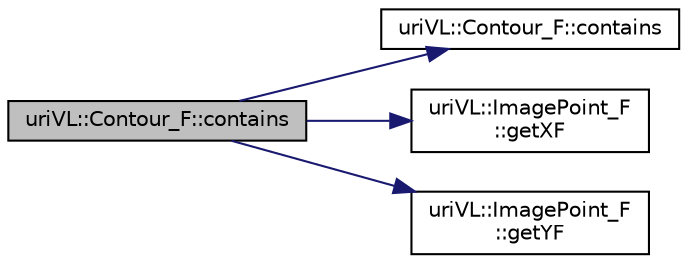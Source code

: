 digraph "uriVL::Contour_F::contains"
{
  edge [fontname="Helvetica",fontsize="10",labelfontname="Helvetica",labelfontsize="10"];
  node [fontname="Helvetica",fontsize="10",shape=record];
  rankdir="LR";
  Node1 [label="uriVL::Contour_F::contains",height=0.2,width=0.4,color="black", fillcolor="grey75", style="filled", fontcolor="black"];
  Node1 -> Node2 [color="midnightblue",fontsize="10",style="solid",fontname="Helvetica"];
  Node2 [label="uriVL::Contour_F::contains",height=0.2,width=0.4,color="black", fillcolor="white", style="filled",URL="$classuriVL_1_1Contour__F.html#ad87dc4f015270d971802884c8c644990",tooltip="Checks whether the point passed as parameter is inside the contour. "];
  Node1 -> Node3 [color="midnightblue",fontsize="10",style="solid",fontname="Helvetica"];
  Node3 [label="uriVL::ImagePoint_F\l::getXF",height=0.2,width=0.4,color="black", fillcolor="white", style="filled",URL="$classuriVL_1_1ImagePoint__F.html#a261fcd13a1a07d024b45cae02dfc0c69",tooltip="Returns the pixel&#39;s x coordinate. "];
  Node1 -> Node4 [color="midnightblue",fontsize="10",style="solid",fontname="Helvetica"];
  Node4 [label="uriVL::ImagePoint_F\l::getYF",height=0.2,width=0.4,color="black", fillcolor="white", style="filled",URL="$classuriVL_1_1ImagePoint__F.html#ac48fbf96fb5a1d544104e488d4195a7c",tooltip="Returns the pixel&#39;s y coordinate. "];
}
